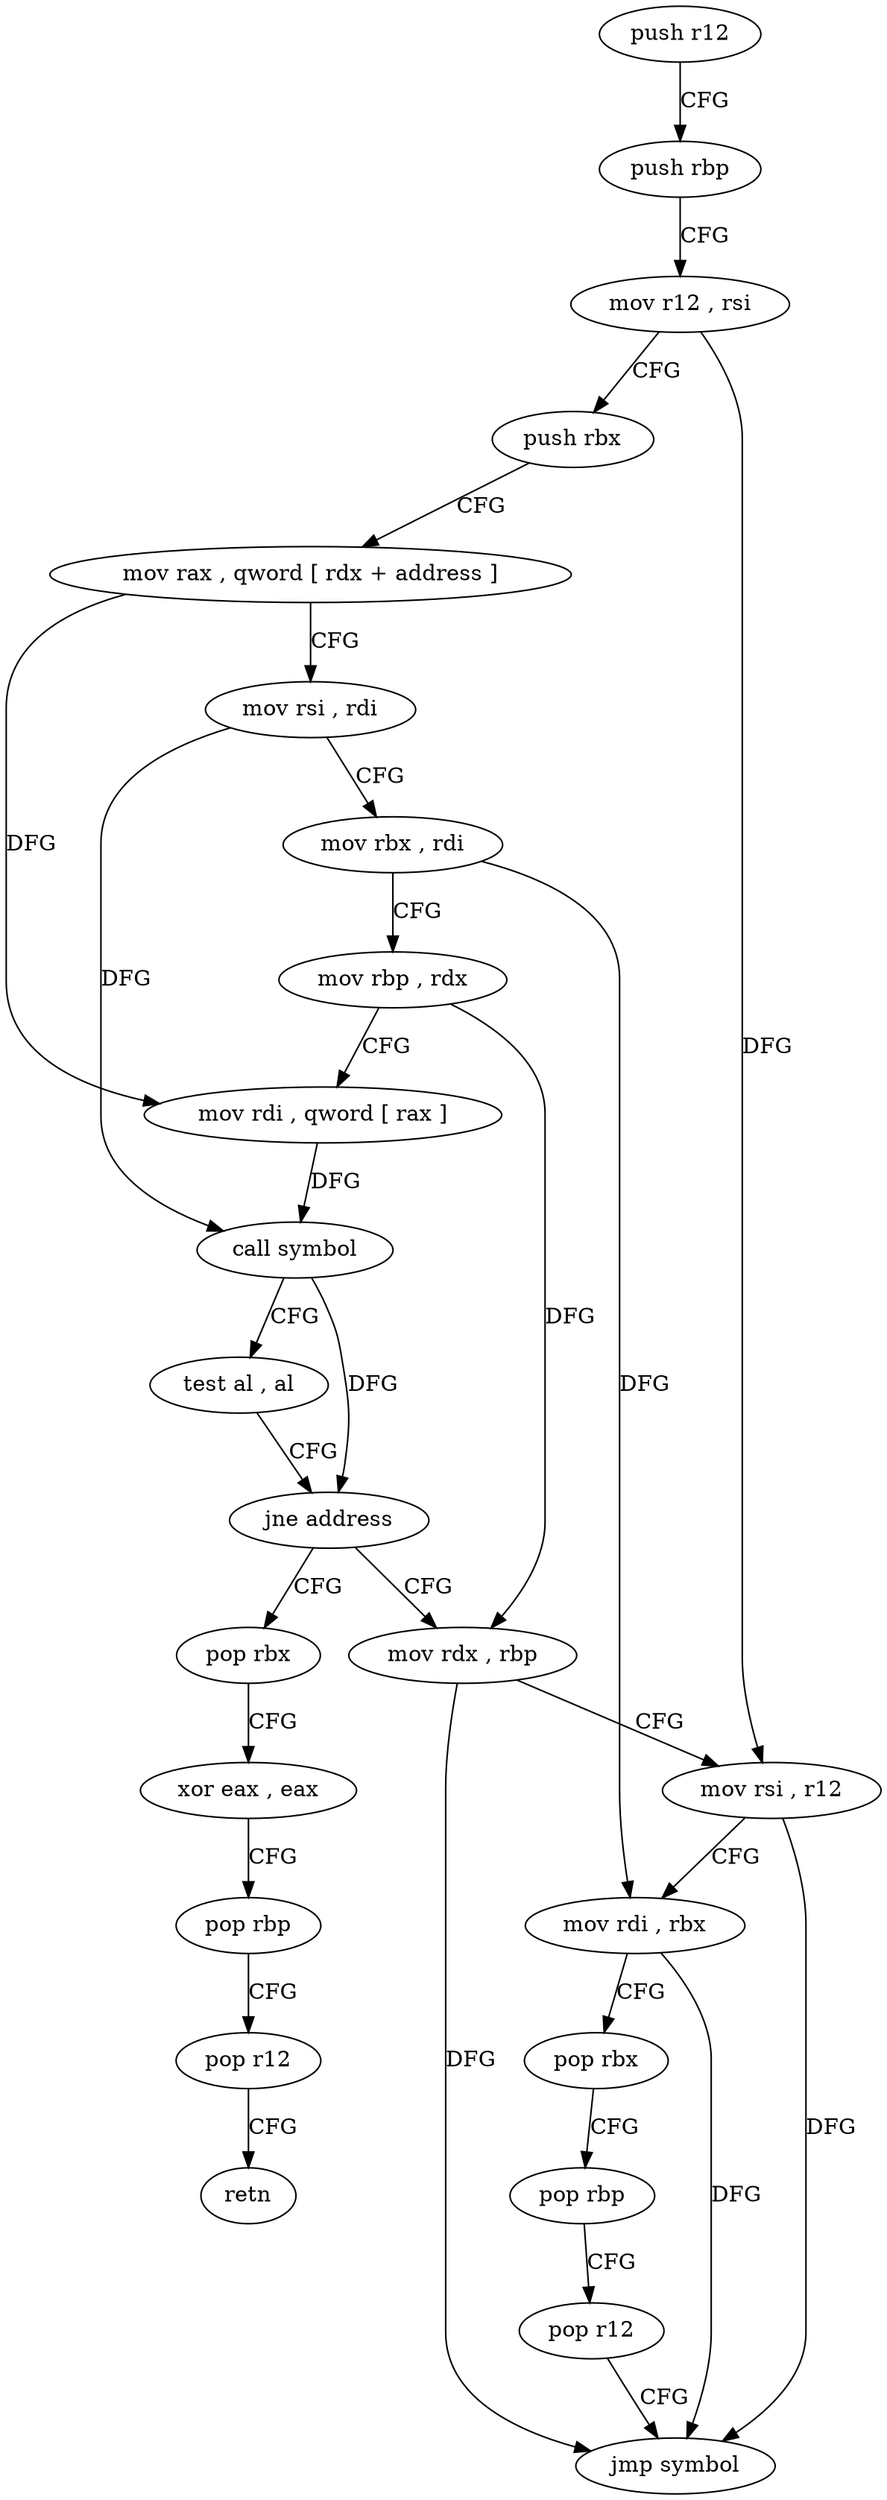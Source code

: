 digraph "func" {
"4215776" [label = "push r12" ]
"4215778" [label = "push rbp" ]
"4215779" [label = "mov r12 , rsi" ]
"4215782" [label = "push rbx" ]
"4215783" [label = "mov rax , qword [ rdx + address ]" ]
"4215790" [label = "mov rsi , rdi" ]
"4215793" [label = "mov rbx , rdi" ]
"4215796" [label = "mov rbp , rdx" ]
"4215799" [label = "mov rdi , qword [ rax ]" ]
"4215802" [label = "call symbol" ]
"4215807" [label = "test al , al" ]
"4215809" [label = "jne address" ]
"4215824" [label = "mov rdx , rbp" ]
"4215811" [label = "pop rbx" ]
"4215827" [label = "mov rsi , r12" ]
"4215830" [label = "mov rdi , rbx" ]
"4215833" [label = "pop rbx" ]
"4215834" [label = "pop rbp" ]
"4215835" [label = "pop r12" ]
"4215837" [label = "jmp symbol" ]
"4215812" [label = "xor eax , eax" ]
"4215814" [label = "pop rbp" ]
"4215815" [label = "pop r12" ]
"4215817" [label = "retn" ]
"4215776" -> "4215778" [ label = "CFG" ]
"4215778" -> "4215779" [ label = "CFG" ]
"4215779" -> "4215782" [ label = "CFG" ]
"4215779" -> "4215827" [ label = "DFG" ]
"4215782" -> "4215783" [ label = "CFG" ]
"4215783" -> "4215790" [ label = "CFG" ]
"4215783" -> "4215799" [ label = "DFG" ]
"4215790" -> "4215793" [ label = "CFG" ]
"4215790" -> "4215802" [ label = "DFG" ]
"4215793" -> "4215796" [ label = "CFG" ]
"4215793" -> "4215830" [ label = "DFG" ]
"4215796" -> "4215799" [ label = "CFG" ]
"4215796" -> "4215824" [ label = "DFG" ]
"4215799" -> "4215802" [ label = "DFG" ]
"4215802" -> "4215807" [ label = "CFG" ]
"4215802" -> "4215809" [ label = "DFG" ]
"4215807" -> "4215809" [ label = "CFG" ]
"4215809" -> "4215824" [ label = "CFG" ]
"4215809" -> "4215811" [ label = "CFG" ]
"4215824" -> "4215827" [ label = "CFG" ]
"4215824" -> "4215837" [ label = "DFG" ]
"4215811" -> "4215812" [ label = "CFG" ]
"4215827" -> "4215830" [ label = "CFG" ]
"4215827" -> "4215837" [ label = "DFG" ]
"4215830" -> "4215833" [ label = "CFG" ]
"4215830" -> "4215837" [ label = "DFG" ]
"4215833" -> "4215834" [ label = "CFG" ]
"4215834" -> "4215835" [ label = "CFG" ]
"4215835" -> "4215837" [ label = "CFG" ]
"4215812" -> "4215814" [ label = "CFG" ]
"4215814" -> "4215815" [ label = "CFG" ]
"4215815" -> "4215817" [ label = "CFG" ]
}
